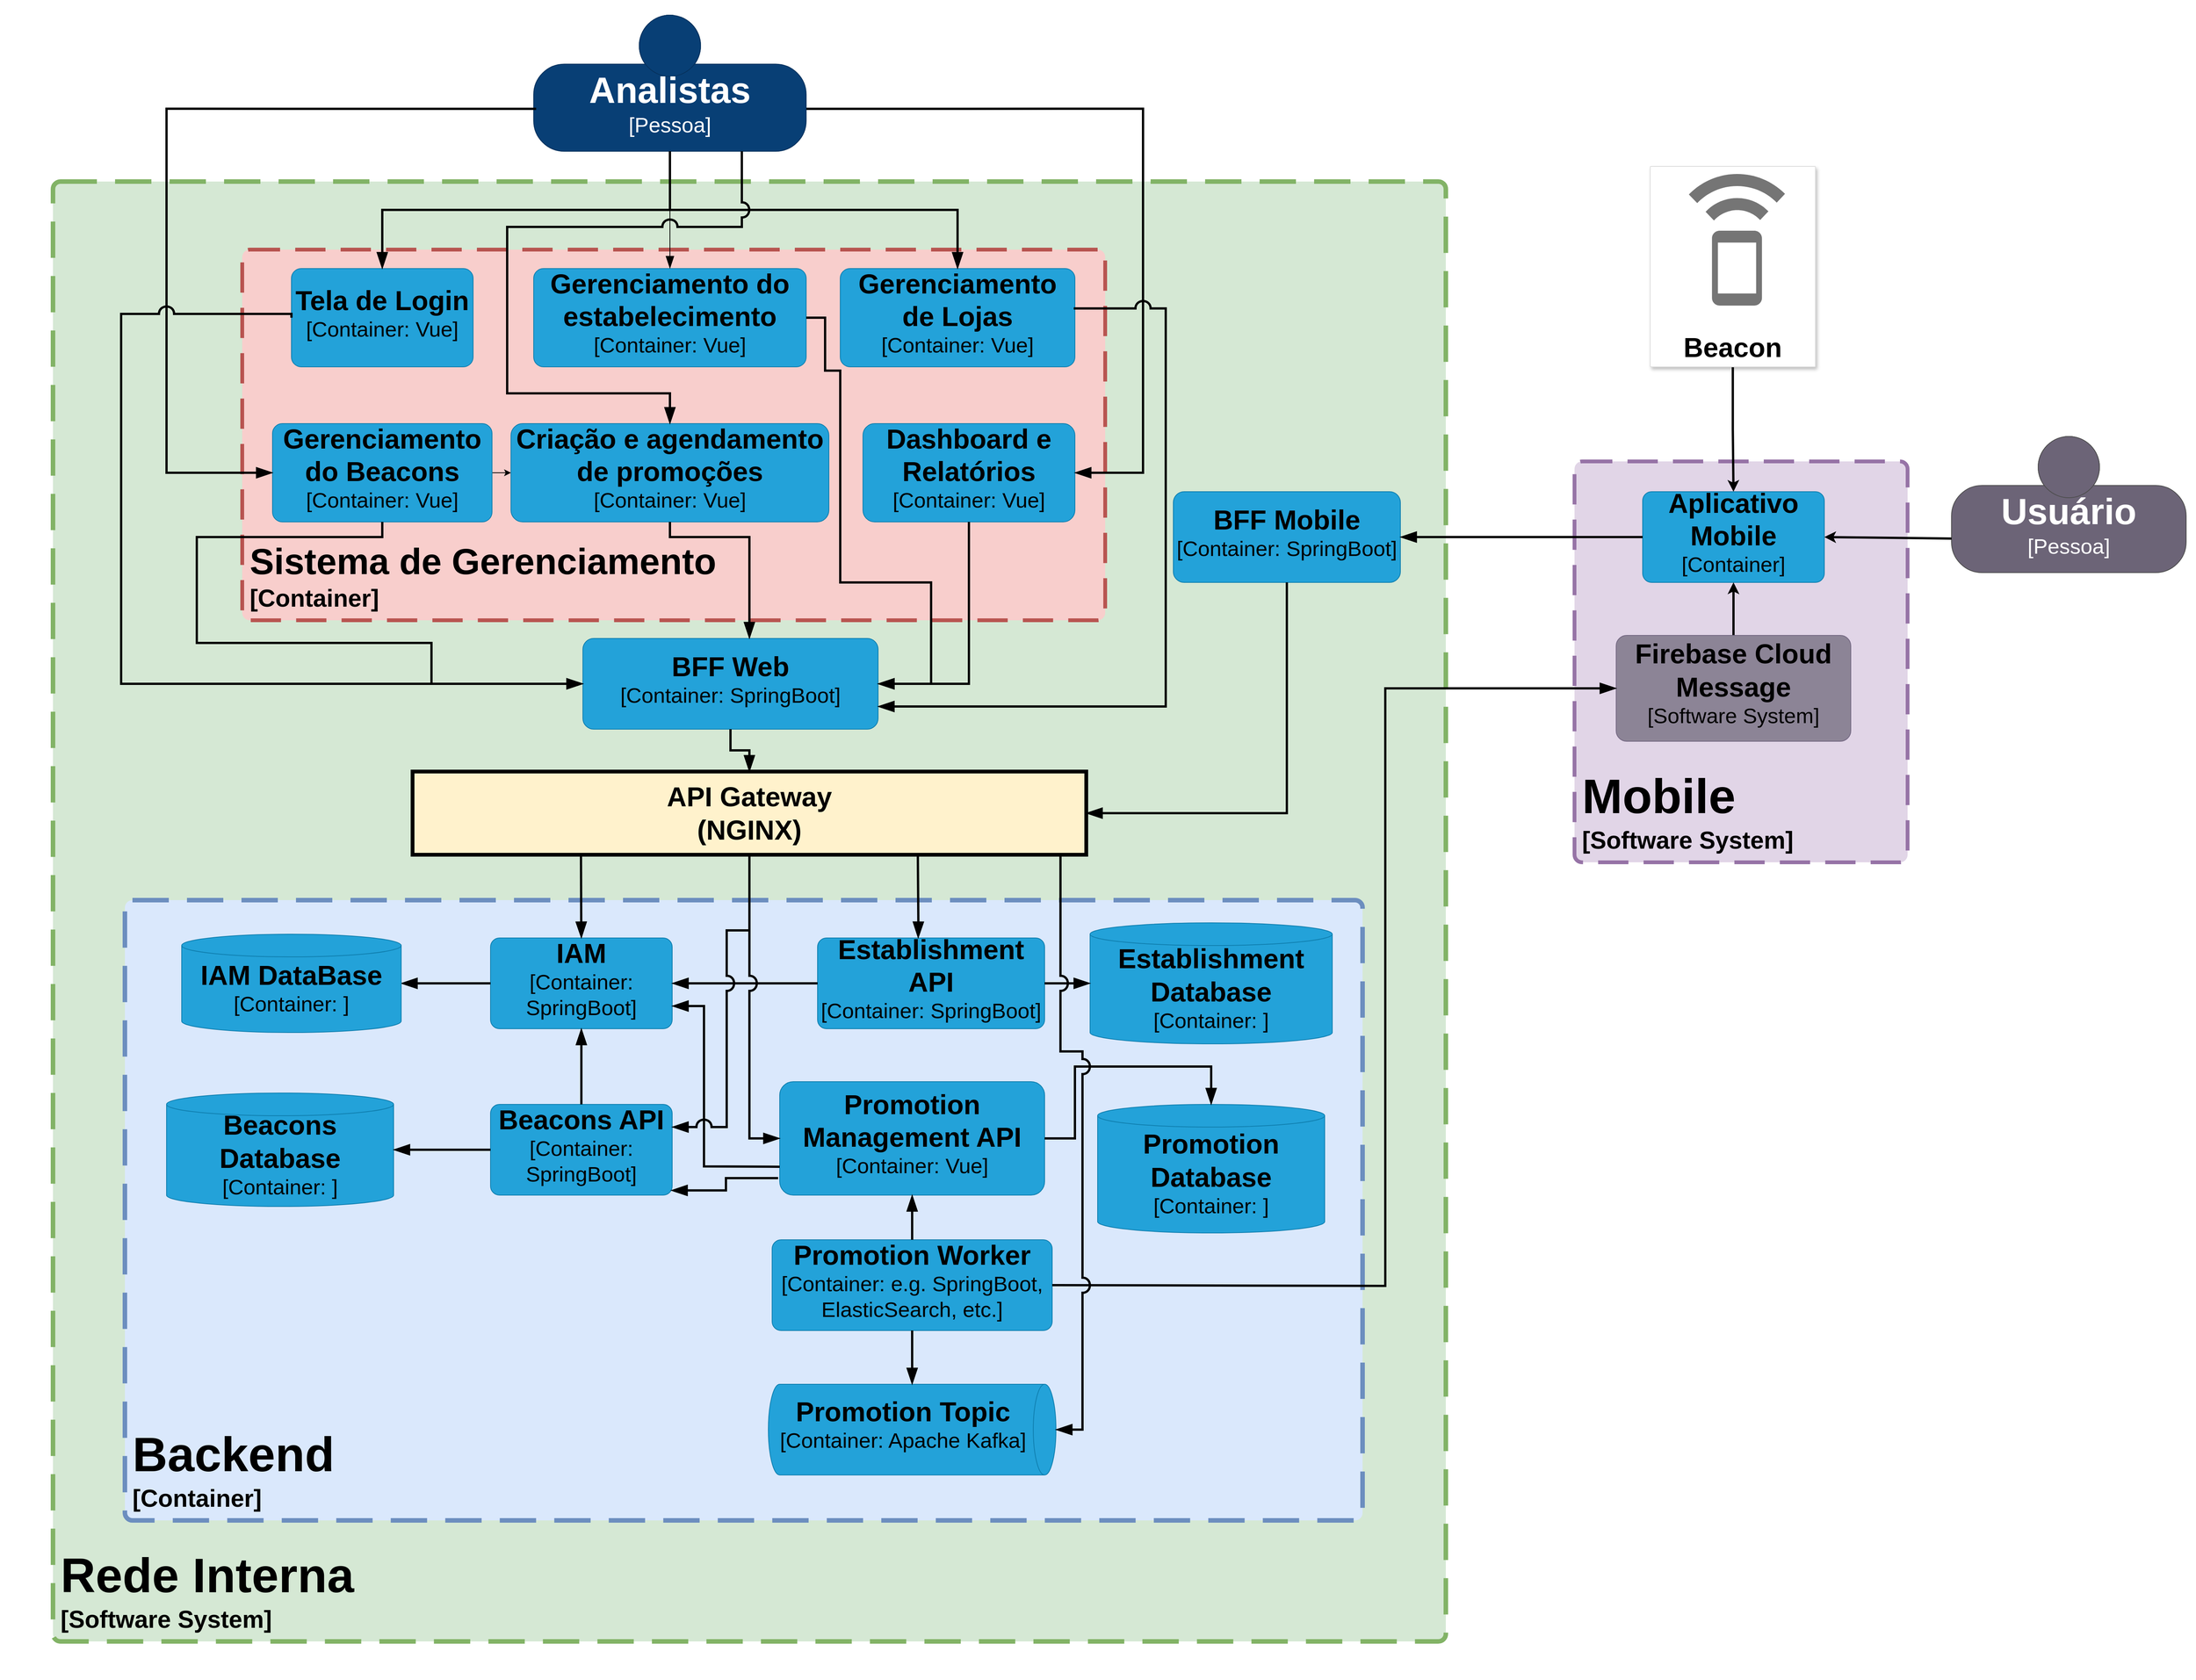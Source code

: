 <mxfile pages="2">
    <diagram id="ZTmsKk50nNTJpPe_I01B" name="Container">
        <mxGraphModel dx="3309" dy="3094" grid="1" gridSize="10" guides="1" tooltips="1" connect="1" arrows="1" fold="1" page="1" pageScale="1" pageWidth="1169" pageHeight="827" math="0" shadow="0">
            <root>
                <mxCell id="0"/>
                <mxCell id="1" parent="0"/>
                <mxCell id="lgAlw2YA4Z3mdh1ZHDoq-2" value="" style="rounded=0;whiteSpace=wrap;html=1;strokeColor=none;" parent="1" vertex="1">
                    <mxGeometry x="-1090" y="-1570" width="2900" height="2220" as="geometry"/>
                </mxCell>
                <object placeholders="1" c4Name="Mobile" c4Type="SystemScopeBoundary" c4Application="Software System" label="&lt;div style=&quot;text-align: left&quot;&gt;&lt;font style=&quot;font-size: 64px&quot;&gt;&lt;b&gt;&lt;font color=&quot;#000000&quot;&gt;%c4Name%&lt;/font&gt;&lt;/div&gt;&lt;/font&gt;&lt;div style=&quot;text-align: left&quot;&gt;&lt;font style=&quot;font-size: 32px&quot;&gt;&lt;font color=&quot;#000000&quot;&gt;[%c4Application%]&lt;/font&gt;&lt;/font&gt;&lt;/div&gt;" id="uPtz6k4Lj0pxBxejm9QP-18">
                    <mxCell style="rounded=1;fontSize=11;whiteSpace=wrap;html=1;dashed=1;arcSize=20;fillColor=#e1d5e7;strokeColor=#9673a6;labelBackgroundColor=none;align=left;verticalAlign=bottom;labelBorderColor=none;spacingTop=0;spacing=10;dashPattern=8 4;metaEdit=1;rotatable=0;perimeter=rectanglePerimeter;noLabel=0;labelPadding=0;allowArrows=0;connectable=0;expand=0;recursiveResize=0;editable=1;pointerEvents=0;absoluteArcSize=1;points=[[0.25,0,0],[0.5,0,0],[0.75,0,0],[1,0.25,0],[1,0.5,0],[1,0.75,0],[0.75,1,0],[0.5,1,0],[0.25,1,0],[0,0.75,0],[0,0.5,0],[0,0.25,0]];strokeWidth=5;" parent="1" vertex="1">
                        <mxGeometry x="990" y="-960" width="440" height="530" as="geometry"/>
                    </mxCell>
                </object>
                <mxCell id="uPtz6k4Lj0pxBxejm9QP-6" style="edgeStyle=orthogonalEdgeStyle;rounded=0;orthogonalLoop=1;jettySize=auto;html=1;strokeWidth=3;" parent="1" source="uPtz6k4Lj0pxBxejm9QP-7" target="uPtz6k4Lj0pxBxejm9QP-17" edge="1">
                    <mxGeometry relative="1" as="geometry">
                        <mxPoint x="1170" y="-890" as="targetPoint"/>
                    </mxGeometry>
                </mxCell>
                <object placeholders="1" c4Name="Usuário" c4Type="Pessoa" c4Description="" label="&lt;font style=&quot;font-size: 48px&quot;&gt;&lt;b&gt;&lt;font color=&quot;#FFFFFF&quot;&gt;%c4Name%&lt;/font&gt;&lt;/b&gt;&lt;/font&gt;&lt;div&gt;&lt;font style=&quot;font-size: 28px&quot;&gt;&lt;font color=&quot;#FFFFFF&quot;&gt;[%c4Type%]&lt;/font&gt;&lt;/font&gt;&lt;/div&gt;&lt;br&gt;&lt;div&gt;&lt;font style=&quot;font-size: 28px&quot;&gt;&lt;font color=&quot;#FFFFFF&quot;&gt;%c4Description%&lt;/font&gt;&lt;/font&gt;&lt;/div&gt;" id="uPtz6k4Lj0pxBxejm9QP-10">
                    <mxCell style="html=1;fontSize=11;dashed=0;whiteSpace=wrap;fillColor=#6C6477;strokeColor=#4D4D4D;fontColor=#ffffff;shape=mxgraph.c4.person2;align=center;metaEdit=1;points=[[0.5,0,0],[1,0.5,0],[1,0.75,0],[0.75,1,0],[0.5,1,0],[0.25,1,0],[0,0.75,0],[0,0.5,0]];resizable=1;movable=1;rotatable=1;deletable=1;editable=1;locked=0;connectable=1;" parent="1" vertex="1">
                        <mxGeometry x="1488" y="-993" width="310" height="180" as="geometry"/>
                    </mxCell>
                </object>
                <object placeholders="1" c4Name="Rede Interna" c4Type="SystemScopeBoundary" c4Application="Software System" label="&lt;div style=&quot;text-align: left&quot;&gt;&lt;font style=&quot;font-size: 64px&quot;&gt;&lt;b&gt;&lt;font color=&quot;#000000&quot;&gt;%c4Name%&lt;/font&gt;&lt;/div&gt;&lt;/font&gt;&lt;div style=&quot;text-align: left&quot;&gt;&lt;font style=&quot;font-size: 32px&quot;&gt;&lt;font color=&quot;#000000&quot;&gt;[%c4Application%]&lt;/font&gt;&lt;/font&gt;&lt;/div&gt;" id="uPtz6k4Lj0pxBxejm9QP-11">
                    <mxCell style="rounded=1;fontSize=11;whiteSpace=wrap;html=1;dashed=1;arcSize=20;fillColor=#d5e8d4;strokeColor=#82b366;labelBackgroundColor=none;align=left;verticalAlign=bottom;labelBorderColor=none;spacingTop=0;spacing=10;dashPattern=8 4;metaEdit=1;rotatable=0;perimeter=rectanglePerimeter;noLabel=0;labelPadding=0;allowArrows=0;connectable=0;expand=0;recursiveResize=0;editable=1;pointerEvents=0;absoluteArcSize=1;points=[[0.25,0,0],[0.5,0,0],[0.75,0,0],[1,0.25,0],[1,0.5,0],[1,0.75,0],[0.75,1,0],[0.5,1,0],[0.25,1,0],[0,0.75,0],[0,0.5,0],[0,0.25,0]];strokeWidth=6;" parent="1" vertex="1">
                        <mxGeometry x="-1020" y="-1330" width="1840" height="1930" as="geometry"/>
                    </mxCell>
                </object>
                <object placeholders="1" c4Name="Aplicativo Mobile" c4Type="Container" c4Technology="" c4Description="" label="&lt;font style=&quot;font-size: 36px&quot;&gt;&lt;b&gt;&lt;font color=&quot;#000000&quot;&gt;%c4Name%&lt;/font&gt;&lt;/b&gt;&lt;/font&gt;&lt;div&gt;&lt;font style=&quot;font-size: 28px&quot;&gt;&lt;font color=&quot;#000000&quot;&gt;[%c4Type%]&lt;/font&gt;&lt;/font&gt;&lt;/div&gt;&lt;br&gt;&lt;div&gt;&lt;font style=&quot;font-size: 11px&quot;&gt;&lt;font color=&quot;#00000&quot;&gt;%c4Description%&lt;/font&gt;&lt;/font&gt;&lt;/div&gt;" id="uPtz6k4Lj0pxBxejm9QP-17">
                    <mxCell style="rounded=1;whiteSpace=wrap;html=1;fontSize=11;labelBackgroundColor=none;fillColor=#23A2D9;fontColor=#ffffff;align=center;arcSize=10;strokeColor=#0E7DAD;metaEdit=1;resizable=0;points=[[0.25,0,0],[0.5,0,0],[0.75,0,0],[1,0.25,0],[1,0.5,0],[1,0.75,0],[0.75,1,0],[0.5,1,0],[0.25,1,0],[0,0.75,0],[0,0.5,0],[0,0.25,0]];" parent="1" vertex="1">
                        <mxGeometry x="1080" y="-920" width="240" height="120" as="geometry"/>
                    </mxCell>
                </object>
                <mxCell id="uPtz6k4Lj0pxBxejm9QP-19" style="rounded=0;orthogonalLoop=1;jettySize=auto;html=1;entryX=1;entryY=0.5;entryDx=0;entryDy=0;entryPerimeter=0;exitX=0;exitY=0.75;exitDx=0;exitDy=0;exitPerimeter=0;strokeWidth=3;" parent="1" source="uPtz6k4Lj0pxBxejm9QP-10" target="uPtz6k4Lj0pxBxejm9QP-17" edge="1">
                    <mxGeometry relative="1" as="geometry"/>
                </mxCell>
                <object placeholders="1" c4Name="Sistema de Gerenciamento" c4Type="ContainerScopeBoundary" c4Application="Container" label="&lt;div style=&quot;text-align: left&quot;&gt;&lt;font style=&quot;font-size: 48px&quot;&gt;&lt;b&gt;&lt;font color=&quot;#000000&quot;&gt;%c4Name%&lt;/font&gt;&lt;/div&gt;&lt;/font&gt;&lt;div style=&quot;text-align: left&quot;&gt;&lt;font style=&quot;font-size: 32px&quot;&gt;&lt;font color=&quot;#000000&quot;&gt;[%c4Application%]&lt;/font&gt;&lt;/font&gt;&lt;/div&gt;" id="lYJA_QyzaQK03IeA2dQH-2">
                    <mxCell style="rounded=1;fontSize=11;whiteSpace=wrap;html=1;dashed=1;arcSize=20;fillColor=#f8cecc;strokeColor=#b85450;labelBackgroundColor=none;align=left;verticalAlign=bottom;labelBorderColor=none;spacingTop=0;spacing=10;dashPattern=8 4;metaEdit=1;rotatable=0;perimeter=rectanglePerimeter;noLabel=0;labelPadding=0;allowArrows=0;connectable=0;expand=0;recursiveResize=0;editable=1;pointerEvents=0;absoluteArcSize=1;points=[[0.25,0,0],[0.5,0,0],[0.75,0,0],[1,0.25,0],[1,0.5,0],[1,0.75,0],[0.75,1,0],[0.5,1,0],[0.25,1,0],[0,0.75,0],[0,0.5,0],[0,0.25,0]];strokeWidth=5;" parent="1" vertex="1">
                        <mxGeometry x="-770" y="-1240" width="1140" height="490" as="geometry"/>
                    </mxCell>
                </object>
                <object c4Name="Tela de Login" c4Type="Container" c4Technology="Vue" c4Description="" label="&lt;font style=&quot;font-size: 36px&quot;&gt;&lt;b&gt;&lt;font color=&quot;#000000&quot;&gt;%c4Name%&lt;/font&gt;&lt;/b&gt;&lt;/font&gt;&lt;div&gt;&lt;font style=&quot;font-size: 28px&quot;&gt;&lt;font color=&quot;#000000&quot;&gt;[%c4Type%: %c4Technology%]&lt;/font&gt;&lt;/font&gt;&lt;/div&gt;&lt;br&gt;&lt;div&gt;&lt;font style=&quot;font-size: 11px&quot;&gt;&lt;font color=&quot;#00000&quot;&gt;%c4Description%&lt;/font&gt;&lt;/font&gt;&lt;/div&gt;" placeholders="1" id="lYJA_QyzaQK03IeA2dQH-3">
                    <mxCell style="rounded=1;whiteSpace=wrap;html=1;fontSize=11;labelBackgroundColor=none;fillColor=#23A2D9;fontColor=#ffffff;align=center;arcSize=10;strokeColor=#0E7DAD;metaEdit=1;resizable=1;points=[[0.25,0,0],[0.5,0,0],[0.75,0,0],[1,0.25,0],[1,0.5,0],[1,0.75,0],[0.75,1,0],[0.5,1,0],[0.25,1,0],[0,0.75,0],[0,0.5,0],[0,0.25,0]];movable=1;rotatable=1;deletable=1;editable=1;locked=0;connectable=1;" parent="1" vertex="1">
                        <mxGeometry x="-705" y="-1215" width="240" height="130" as="geometry"/>
                    </mxCell>
                </object>
                <object placeholders="1" c4Name="Gerenciamento do estabelecimento" c4Type="Container" c4Technology="Vue" c4Description="" label="&lt;font style=&quot;font-size: 36px&quot;&gt;&lt;b&gt;&lt;font color=&quot;#000000&quot;&gt;%c4Name%&lt;/font&gt;&lt;/b&gt;&lt;/font&gt;&lt;div&gt;&lt;font style=&quot;font-size: 28px&quot;&gt;&lt;font color=&quot;#000000&quot;&gt;[%c4Type%: %c4Technology%]&lt;/font&gt;&lt;/font&gt;&lt;/div&gt;&lt;br&gt;&lt;div&gt;&lt;font style=&quot;font-size: 11px&quot;&gt;&lt;font color=&quot;#00000&quot;&gt;%c4Description%&lt;/font&gt;&lt;/font&gt;&lt;/div&gt;" id="lYJA_QyzaQK03IeA2dQH-4">
                    <mxCell style="rounded=1;whiteSpace=wrap;html=1;fontSize=11;labelBackgroundColor=none;fillColor=#23A2D9;fontColor=#ffffff;align=center;arcSize=10;strokeColor=#0E7DAD;metaEdit=1;resizable=1;points=[[0.25,0,0],[0.5,0,0],[0.75,0,0],[1,0.25,0],[1,0.5,0],[1,0.75,0],[0.75,1,0],[0.5,1,0],[0.25,1,0],[0,0.75,0],[0,0.5,0],[0,0.25,0]];movable=1;rotatable=1;deletable=1;editable=1;locked=0;connectable=1;" parent="1" vertex="1">
                        <mxGeometry x="-385" y="-1215" width="360" height="130" as="geometry"/>
                    </mxCell>
                </object>
                <object placeholders="1" c4Name="Gerenciamento de Lojas" c4Type="Container" c4Technology="Vue" c4Description="" label="&lt;font style=&quot;font-size: 36px&quot;&gt;&lt;b&gt;&lt;font color=&quot;#000000&quot;&gt;%c4Name%&lt;/font&gt;&lt;/b&gt;&lt;/font&gt;&lt;div&gt;&lt;font style=&quot;font-size: 28px&quot;&gt;&lt;font color=&quot;#000000&quot;&gt;[%c4Type%: %c4Technology%]&lt;/font&gt;&lt;/font&gt;&lt;/div&gt;&lt;br&gt;&lt;div&gt;&lt;font style=&quot;font-size: 11px&quot;&gt;&lt;font color=&quot;#00000&quot;&gt;%c4Description%&lt;/font&gt;&lt;/font&gt;&lt;/div&gt;" id="lYJA_QyzaQK03IeA2dQH-5">
                    <mxCell style="rounded=1;whiteSpace=wrap;html=1;fontSize=11;labelBackgroundColor=none;fillColor=#23A2D9;fontColor=#ffffff;align=center;arcSize=10;strokeColor=#0E7DAD;metaEdit=1;resizable=1;points=[[0.25,0,0],[0.5,0,0],[0.75,0,0],[1,0.25,0],[1,0.5,0],[1,0.75,0],[0.75,1,0],[0.5,1,0],[0.25,1,0],[0,0.75,0],[0,0.5,0],[0,0.25,0]];movable=1;rotatable=1;deletable=1;editable=1;locked=0;connectable=1;" parent="1" vertex="1">
                        <mxGeometry x="20" y="-1215" width="310" height="130" as="geometry"/>
                    </mxCell>
                </object>
                <mxCell id="3" value="" style="edgeStyle=none;html=1;" edge="1" parent="1" source="lYJA_QyzaQK03IeA2dQH-6" target="lYJA_QyzaQK03IeA2dQH-7">
                    <mxGeometry relative="1" as="geometry"/>
                </mxCell>
                <object placeholders="1" c4Name="Gerenciamento do Beacons" c4Type="Container" c4Technology="Vue" c4Description="" label="&lt;font style=&quot;font-size: 36px&quot;&gt;&lt;b&gt;&lt;font color=&quot;#000000&quot;&gt;%c4Name%&lt;/font&gt;&lt;/b&gt;&lt;/font&gt;&lt;div&gt;&lt;font style=&quot;font-size: 28px&quot;&gt;&lt;font color=&quot;#000000&quot;&gt;[%c4Type%: %c4Technology%]&lt;/font&gt;&lt;/font&gt;&lt;/div&gt;&lt;br&gt;&lt;div&gt;&lt;font style=&quot;font-size: 11px&quot;&gt;&lt;font color=&quot;#00000&quot;&gt;%c4Description%&lt;/font&gt;&lt;/font&gt;&lt;/div&gt;" id="lYJA_QyzaQK03IeA2dQH-6">
                    <mxCell style="rounded=1;whiteSpace=wrap;html=1;fontSize=11;labelBackgroundColor=none;fillColor=#23A2D9;fontColor=#ffffff;align=center;arcSize=10;strokeColor=#0E7DAD;metaEdit=1;resizable=1;points=[[0.25,0,0],[0.5,0,0],[0.75,0,0],[1,0.25,0],[1,0.5,0],[1,0.75,0],[0.75,1,0],[0.5,1,0],[0.25,1,0],[0,0.75,0],[0,0.5,0],[0,0.25,0]];movable=1;rotatable=1;deletable=1;editable=1;locked=0;connectable=1;" parent="1" vertex="1">
                        <mxGeometry x="-730" y="-1010" width="290" height="130" as="geometry"/>
                    </mxCell>
                </object>
                <object placeholders="1" c4Name="Criação e agendamento de promoções" c4Type="Container" c4Technology="Vue" c4Description="" label="&lt;font style=&quot;font-size: 36px&quot;&gt;&lt;b&gt;&lt;font color=&quot;#000000&quot;&gt;%c4Name%&lt;/font&gt;&lt;/b&gt;&lt;/font&gt;&lt;div&gt;&lt;font style=&quot;font-size: 28px&quot;&gt;&lt;font color=&quot;#000000&quot;&gt;[%c4Type%: %c4Technology%]&lt;/font&gt;&lt;/font&gt;&lt;/div&gt;&lt;br&gt;&lt;div&gt;&lt;font style=&quot;font-size: 11px&quot;&gt;&lt;font color=&quot;#00000&quot;&gt;%c4Description%&lt;/font&gt;&lt;/font&gt;&lt;/div&gt;" id="lYJA_QyzaQK03IeA2dQH-7">
                    <mxCell style="rounded=1;whiteSpace=wrap;html=1;fontSize=11;labelBackgroundColor=none;fillColor=#23A2D9;fontColor=#ffffff;align=center;arcSize=12;strokeColor=#0E7DAD;metaEdit=1;resizable=1;points=[[0.25,0,0],[0.5,0,0],[0.75,0,0],[1,0.25,0],[1,0.5,0],[1,0.75,0],[0.75,1,0],[0.5,1,0],[0.25,1,0],[0,0.75,0],[0,0.5,0],[0,0.25,0]];imageWidth=34;imageHeight=34;rotation=0;movable=1;rotatable=1;deletable=1;editable=1;locked=0;connectable=1;" parent="1" vertex="1">
                        <mxGeometry x="-415" y="-1010" width="420" height="130" as="geometry"/>
                    </mxCell>
                </object>
                <object placeholders="1" c4Name="Dashboard e Relatórios" c4Type="Container" c4Technology="Vue" c4Description="" label="&lt;font style=&quot;font-size: 36px&quot;&gt;&lt;b&gt;&lt;font color=&quot;#000000&quot;&gt;%c4Name%&lt;/font&gt;&lt;/b&gt;&lt;/font&gt;&lt;div&gt;&lt;font style=&quot;font-size: 28px&quot;&gt;&lt;font color=&quot;#000000&quot;&gt;[%c4Type%: %c4Technology%]&lt;/font&gt;&lt;/font&gt;&lt;/div&gt;&lt;br&gt;&lt;div&gt;&lt;font style=&quot;font-size: 11px&quot;&gt;&lt;font color=&quot;#00000&quot;&gt;%c4Description%&lt;/font&gt;&lt;/font&gt;&lt;/div&gt;" id="lYJA_QyzaQK03IeA2dQH-8">
                    <mxCell style="rounded=1;whiteSpace=wrap;html=1;fontSize=11;labelBackgroundColor=none;fillColor=#23A2D9;fontColor=#ffffff;align=center;arcSize=12;strokeColor=#0E7DAD;metaEdit=1;resizable=1;points=[[0.25,0,0],[0.5,0,0],[0.75,0,0],[1,0.25,0],[1,0.5,0],[1,0.75,0],[0.75,1,0],[0.5,1,0],[0.25,1,0],[0,0.75,0],[0,0.5,0],[0,0.25,0]];imageWidth=34;imageHeight=34;rotation=0;movable=1;rotatable=1;deletable=1;editable=1;locked=0;connectable=1;" parent="1" vertex="1">
                        <mxGeometry x="50" y="-1010" width="280" height="130" as="geometry"/>
                    </mxCell>
                </object>
                <object placeholders="1" c4Name="Backend" c4Type="ContainerScopeBoundary" c4Application="Container" label="&lt;div style=&quot;text-align: left&quot;&gt;&lt;font style=&quot;font-size: 64px&quot;&gt;&lt;b&gt;&lt;font color=&quot;#000000&quot;&gt;%c4Name%&lt;/font&gt;&lt;/div&gt;&lt;/font&gt;&lt;div style=&quot;text-align: left&quot;&gt;&lt;font style=&quot;font-size: 32px&quot;&gt;&lt;font color=&quot;#000000&quot;&gt;[%c4Application%]&lt;/font&gt;&lt;/font&gt;&lt;/div&gt;" id="s-DVqc9Dk7BpIopMOTor-17">
                    <mxCell style="rounded=1;fontSize=11;whiteSpace=wrap;html=1;dashed=1;arcSize=20;fillColor=#dae8fc;strokeColor=#6c8ebf;labelBackgroundColor=none;align=left;verticalAlign=bottom;labelBorderColor=none;spacingTop=0;spacing=10;dashPattern=8 4;metaEdit=1;rotatable=0;perimeter=rectanglePerimeter;noLabel=0;labelPadding=0;allowArrows=0;connectable=0;expand=0;recursiveResize=0;editable=1;pointerEvents=0;absoluteArcSize=1;points=[[0.25,0,0],[0.5,0,0],[0.75,0,0],[1,0.25,0],[1,0.5,0],[1,0.75,0],[0.75,1,0],[0.5,1,0],[0.25,1,0],[0,0.75,0],[0,0.5,0],[0,0.25,0]];strokeWidth=6;" parent="1" vertex="1">
                        <mxGeometry x="-925" y="-380" width="1635" height="820" as="geometry"/>
                    </mxCell>
                </object>
                <mxCell id="lYJA_QyzaQK03IeA2dQH-11" style="edgeStyle=orthogonalEdgeStyle;rounded=0;orthogonalLoop=1;jettySize=auto;html=1;strokeWidth=3;" parent="1" source="lYJA_QyzaQK03IeA2dQH-9" target="uPtz6k4Lj0pxBxejm9QP-17" edge="1">
                    <mxGeometry relative="1" as="geometry"/>
                </mxCell>
                <object placeholders="1" c4Name="Firebase Cloud Message" c4Type="Software System" c4Description="" label="&lt;font style=&quot;font-size: 36px&quot;&gt;&lt;b&gt;&lt;font color=&quot;#000000&quot;&gt;%c4Name%&lt;/font&gt;&lt;/b&gt;&lt;/font&gt;&lt;div&gt;&lt;font style=&quot;font-size: 28px&quot;&gt;&lt;font color=&quot;#000000&quot;&gt;[%c4Type%]&lt;/font&gt;&lt;/font&gt;&lt;/div&gt;&lt;br&gt;&lt;div&gt;&lt;font style=&quot;font-size: 11px&quot;&gt;&lt;font color=&quot;#00000&quot;&gt;%c4Description%&lt;/font&gt;&lt;/font&gt;&lt;/div&gt;" id="lYJA_QyzaQK03IeA2dQH-9">
                    <mxCell style="rounded=1;whiteSpace=wrap;html=1;labelBackgroundColor=none;fillColor=#8C8496;fontColor=#ffffff;align=center;arcSize=10;strokeColor=#736782;metaEdit=1;resizable=1;points=[[0.25,0,0],[0.5,0,0],[0.75,0,0],[1,0.25,0],[1,0.5,0],[1,0.75,0],[0.75,1,0],[0.5,1,0],[0.25,1,0],[0,0.75,0],[0,0.5,0],[0,0.25,0]];movable=1;rotatable=1;deletable=1;editable=1;locked=0;connectable=1;" parent="1" vertex="1">
                        <mxGeometry x="1045" y="-730" width="310" height="140" as="geometry"/>
                    </mxCell>
                </object>
                <object placeholders="1" c4Name="Analistas" c4Type="Pessoa" c4Description="" label="&lt;font style=&quot;font-size: 48px&quot;&gt;&lt;b&gt;&lt;font color=&quot;#FFFFFF&quot;&gt;%c4Name%&lt;/font&gt;&lt;/b&gt;&lt;/font&gt;&lt;div&gt;&lt;font style=&quot;font-size: 28px&quot;&gt;&lt;font color=&quot;#FFFFFF&quot;&gt;[%c4Type%]&lt;/font&gt;&lt;/font&gt;&lt;/div&gt;&lt;br&gt;&lt;div&gt;&lt;font style=&quot;font-size: 28px&quot;&gt;&lt;font color=&quot;#FFFFFF&quot;&gt;%c4Description%&lt;/font&gt;&lt;/font&gt;&lt;/div&gt;" id="lYJA_QyzaQK03IeA2dQH-12">
                    <mxCell style="html=1;fontSize=11;dashed=0;whiteSpace=wrap;fillColor=#083F75;strokeColor=#06315C;fontColor=#ffffff;shape=mxgraph.c4.person2;align=center;metaEdit=1;points=[[0.5,0,0],[1,0.5,0],[1,0.75,0],[0.75,1,0],[0.5,1,0],[0.25,1,0],[0,0.75,0],[0,0.5,0]];resizable=1;movable=1;rotatable=1;deletable=1;editable=1;locked=0;connectable=1;" parent="1" vertex="1">
                        <mxGeometry x="-385" y="-1550" width="360" height="180" as="geometry"/>
                    </mxCell>
                </object>
                <object placeholders="1" c4Type="Relationship" id="lYJA_QyzaQK03IeA2dQH-16">
                    <mxCell style="endArrow=blockThin;html=1;fontSize=10;fontColor=#404040;strokeWidth=3;endFill=1;strokeColor=#000000;elbow=vertical;metaEdit=1;endSize=14;startSize=14;jumpStyle=arc;jumpSize=16;rounded=0;edgeStyle=orthogonalEdgeStyle;exitX=0.5;exitY=1;exitDx=0;exitDy=0;exitPerimeter=0;entryX=0.5;entryY=0;entryDx=0;entryDy=0;entryPerimeter=0;" parent="1" source="lYJA_QyzaQK03IeA2dQH-12" target="lYJA_QyzaQK03IeA2dQH-3" edge="1">
                        <mxGeometry width="240" relative="1" as="geometry">
                            <mxPoint x="-390" y="-1390" as="sourcePoint"/>
                            <mxPoint x="-150" y="-1390" as="targetPoint"/>
                        </mxGeometry>
                    </mxCell>
                </object>
                <object placeholders="1" c4Type="Relationship" id="lYJA_QyzaQK03IeA2dQH-17">
                    <mxCell style="endArrow=blockThin;html=1;fontSize=10;fontColor=#404040;strokeWidth=1;endFill=1;strokeColor=#000000;elbow=vertical;metaEdit=1;endSize=14;startSize=14;jumpStyle=arc;jumpSize=16;rounded=0;edgeStyle=orthogonalEdgeStyle;exitX=0.5;exitY=1;exitDx=0;exitDy=0;exitPerimeter=0;entryX=0.5;entryY=0;entryDx=0;entryDy=0;entryPerimeter=0;" parent="1" source="lYJA_QyzaQK03IeA2dQH-12" target="lYJA_QyzaQK03IeA2dQH-4" edge="1">
                        <mxGeometry width="240" relative="1" as="geometry">
                            <mxPoint x="-180" y="-1180" as="sourcePoint"/>
                            <mxPoint x="-110" y="-1140" as="targetPoint"/>
                        </mxGeometry>
                    </mxCell>
                </object>
                <object placeholders="1" c4Type="Relationship" id="lYJA_QyzaQK03IeA2dQH-18">
                    <mxCell style="endArrow=blockThin;html=1;fontSize=10;fontColor=#404040;strokeWidth=3;endFill=1;strokeColor=#000000;elbow=vertical;metaEdit=1;endSize=14;startSize=14;jumpStyle=arc;jumpSize=16;rounded=0;edgeStyle=orthogonalEdgeStyle;exitX=0.5;exitY=1;exitDx=0;exitDy=0;exitPerimeter=0;entryX=0.5;entryY=0;entryDx=0;entryDy=0;entryPerimeter=0;" parent="1" source="lYJA_QyzaQK03IeA2dQH-12" target="lYJA_QyzaQK03IeA2dQH-5" edge="1">
                        <mxGeometry width="240" relative="1" as="geometry">
                            <mxPoint y="-1250" as="sourcePoint"/>
                            <mxPoint x="240" y="-1250" as="targetPoint"/>
                        </mxGeometry>
                    </mxCell>
                </object>
                <object placeholders="1" c4Type="Relationship" id="lYJA_QyzaQK03IeA2dQH-19">
                    <mxCell style="endArrow=blockThin;html=1;fontSize=10;fontColor=#404040;strokeWidth=3;endFill=1;strokeColor=#000000;elbow=vertical;metaEdit=1;endSize=14;startSize=14;jumpStyle=arc;jumpSize=16;rounded=0;edgeStyle=orthogonalEdgeStyle;entryX=0.5;entryY=0;entryDx=0;entryDy=0;entryPerimeter=0;" parent="1" target="lYJA_QyzaQK03IeA2dQH-7" edge="1">
                        <mxGeometry width="240" relative="1" as="geometry">
                            <mxPoint x="-110" y="-1370" as="sourcePoint"/>
                            <mxPoint x="90" y="-1220" as="targetPoint"/>
                            <Array as="points">
                                <mxPoint x="-110" y="-1270"/>
                                <mxPoint x="-420" y="-1270"/>
                                <mxPoint x="-420" y="-1050"/>
                                <mxPoint x="-205" y="-1050"/>
                            </Array>
                        </mxGeometry>
                    </mxCell>
                </object>
                <object placeholders="1" c4Type="Relationship" id="lYJA_QyzaQK03IeA2dQH-20">
                    <mxCell style="endArrow=blockThin;html=1;fontSize=10;fontColor=#404040;strokeWidth=3;endFill=1;strokeColor=#000000;elbow=vertical;metaEdit=1;endSize=14;startSize=14;jumpStyle=arc;jumpSize=16;rounded=0;edgeStyle=orthogonalEdgeStyle;exitX=0.009;exitY=0.688;exitDx=0;exitDy=0;exitPerimeter=0;entryX=0;entryY=0.5;entryDx=0;entryDy=0;entryPerimeter=0;movable=1;resizable=1;rotatable=1;deletable=1;editable=1;locked=0;connectable=1;" parent="1" source="lYJA_QyzaQK03IeA2dQH-12" target="lYJA_QyzaQK03IeA2dQH-6" edge="1">
                        <mxGeometry width="240" relative="1" as="geometry">
                            <mxPoint x="-460" y="-1330" as="sourcePoint"/>
                            <mxPoint x="-530" y="-940" as="targetPoint"/>
                            <Array as="points">
                                <mxPoint x="-870" y="-1426"/>
                                <mxPoint x="-870" y="-945"/>
                            </Array>
                        </mxGeometry>
                    </mxCell>
                </object>
                <object placeholders="1" c4Type="Relationship" id="lYJA_QyzaQK03IeA2dQH-21">
                    <mxCell style="endArrow=blockThin;html=1;fontSize=10;fontColor=#404040;strokeWidth=3;endFill=1;strokeColor=#000000;elbow=vertical;metaEdit=1;endSize=14;startSize=14;jumpStyle=arc;jumpSize=16;rounded=0;edgeStyle=orthogonalEdgeStyle;exitX=1.001;exitY=0.688;exitDx=0;exitDy=0;exitPerimeter=0;entryX=1;entryY=0.5;entryDx=0;entryDy=0;entryPerimeter=0;" parent="1" source="lYJA_QyzaQK03IeA2dQH-12" target="lYJA_QyzaQK03IeA2dQH-8" edge="1">
                        <mxGeometry width="240" relative="1" as="geometry">
                            <mxPoint x="90" y="-1400" as="sourcePoint"/>
                            <mxPoint x="330" y="-1400" as="targetPoint"/>
                            <Array as="points">
                                <mxPoint x="420" y="-1426"/>
                                <mxPoint x="420" y="-945"/>
                            </Array>
                        </mxGeometry>
                    </mxCell>
                </object>
                <object placeholders="1" c4Name="IAM" c4Type="Container" c4Technology="SpringBoot" c4Description="" label="&lt;font style=&quot;font-size: 36px&quot;&gt;&lt;b&gt;&lt;font color=&quot;#000000&quot;&gt;%c4Name%&lt;/font&gt;&lt;/b&gt;&lt;/font&gt;&lt;div&gt;&lt;font style=&quot;font-size: 28px&quot;&gt;&lt;font color=&quot;#000000&quot;&gt;[%c4Type%: %c4Technology%]&lt;/font&gt;&lt;/font&gt;&lt;/div&gt;&lt;br&gt;&lt;div&gt;&lt;font style=&quot;font-size: 11px&quot;&gt;&lt;font color=&quot;#00000&quot;&gt;%c4Description%&lt;/font&gt;&lt;/font&gt;&lt;/div&gt;" id="s-DVqc9Dk7BpIopMOTor-1">
                    <mxCell style="rounded=1;whiteSpace=wrap;html=1;fontSize=11;labelBackgroundColor=none;fillColor=#23A2D9;fontColor=#ffffff;align=center;arcSize=10;strokeColor=#0E7DAD;metaEdit=1;resizable=0;points=[[0.25,0,0],[0.5,0,0],[0.75,0,0],[1,0.25,0],[1,0.5,0],[1,0.75,0],[0.75,1,0],[0.5,1,0],[0.25,1,0],[0,0.75,0],[0,0.5,0],[0,0.25,0]];" parent="1" vertex="1">
                        <mxGeometry x="-442" y="-330" width="240" height="120" as="geometry"/>
                    </mxCell>
                </object>
                <object placeholders="1" c4Name="Beacons API" c4Type="Container" c4Technology="SpringBoot" c4Description="" label="&lt;font style=&quot;font-size: 36px&quot;&gt;&lt;b&gt;&lt;font color=&quot;#000000&quot;&gt;%c4Name%&lt;/font&gt;&lt;/b&gt;&lt;/font&gt;&lt;div&gt;&lt;font style=&quot;font-size: 28px&quot;&gt;&lt;font color=&quot;#000000&quot;&gt;[%c4Type%: %c4Technology%]&lt;/font&gt;&lt;/font&gt;&lt;/div&gt;&lt;br&gt;&lt;div&gt;&lt;font style=&quot;font-size: 11px&quot;&gt;&lt;font color=&quot;#00000&quot;&gt;%c4Description%&lt;/font&gt;&lt;/font&gt;&lt;/div&gt;" id="s-DVqc9Dk7BpIopMOTor-2">
                    <mxCell style="rounded=1;whiteSpace=wrap;html=1;fontSize=11;labelBackgroundColor=none;fillColor=#23A2D9;fontColor=#ffffff;align=center;arcSize=10;strokeColor=#0E7DAD;metaEdit=1;resizable=0;points=[[0.25,0,0],[0.5,0,0],[0.75,0,0],[1,0.25,0],[1,0.5,0],[1,0.75,0],[0.75,1,0],[0.5,1,0],[0.25,1,0],[0,0.75,0],[0,0.5,0],[0,0.25,0]];" parent="1" vertex="1">
                        <mxGeometry x="-442" y="-110" width="240" height="120" as="geometry"/>
                    </mxCell>
                </object>
                <object placeholders="1" c4Name="Establishment API" c4Type="Container" c4Technology="SpringBoot" c4Description="" label="&lt;font style=&quot;font-size: 36px&quot;&gt;&lt;b&gt;&lt;font color=&quot;#000000&quot;&gt;%c4Name%&lt;/font&gt;&lt;/b&gt;&lt;/font&gt;&lt;div&gt;&lt;font style=&quot;font-size: 28px&quot;&gt;&lt;font color=&quot;#000000&quot;&gt;[%c4Type%: %c4Technology%]&lt;/font&gt;&lt;/font&gt;&lt;/div&gt;&lt;br&gt;&lt;div&gt;&lt;font style=&quot;font-size: 11px&quot;&gt;&lt;font color=&quot;#00000&quot;&gt;%c4Description%&lt;/font&gt;&lt;/font&gt;&lt;/div&gt;" id="s-DVqc9Dk7BpIopMOTor-3">
                    <mxCell style="rounded=1;whiteSpace=wrap;html=1;fontSize=11;labelBackgroundColor=none;fillColor=#23A2D9;fontColor=#ffffff;align=center;arcSize=10;strokeColor=#0E7DAD;metaEdit=1;resizable=1;points=[[0.25,0,0],[0.5,0,0],[0.75,0,0],[1,0.25,0],[1,0.5,0],[1,0.75,0],[0.75,1,0],[0.5,1,0],[0.25,1,0],[0,0.75,0],[0,0.5,0],[0,0.25,0]];movable=1;rotatable=1;deletable=1;editable=1;locked=0;connectable=1;" parent="1" vertex="1">
                        <mxGeometry x="-10" y="-330" width="300" height="120" as="geometry"/>
                    </mxCell>
                </object>
                <object placeholders="1" c4Name="Beacons Database" c4Type="Container" c4Technology="" c4Description="" label="&lt;font style=&quot;font-size: 36px&quot;&gt;&lt;b&gt;&lt;font color=&quot;#000000&quot;&gt;%c4Name%&lt;/font&gt;&lt;/b&gt;&lt;/font&gt;&lt;div&gt;&lt;font style=&quot;font-size: 28px&quot;&gt;&lt;font color=&quot;#000000&quot;&gt;[%c4Type%: %c4Technology%]&lt;/font&gt;&lt;/font&gt;&lt;/div&gt;&lt;br&gt;&lt;div&gt;&lt;font style=&quot;font-size: 11px&quot;&gt;&lt;font color=&quot;#00000&quot;&gt;%c4Description%&lt;/font&gt;&lt;/font&gt;&lt;/div&gt;" id="s-DVqc9Dk7BpIopMOTor-4">
                    <mxCell style="shape=cylinder3;size=15;whiteSpace=wrap;html=1;boundedLbl=1;rounded=0;labelBackgroundColor=none;fillColor=#23A2D9;fontSize=12;fontColor=#ffffff;align=center;strokeColor=#0E7DAD;metaEdit=1;points=[[0.5,0,0],[1,0.25,0],[1,0.5,0],[1,0.75,0],[0.5,1,0],[0,0.75,0],[0,0.5,0],[0,0.25,0]];resizable=1;movable=1;rotatable=1;deletable=1;editable=1;locked=0;connectable=1;" parent="1" vertex="1">
                        <mxGeometry x="-870" y="-125" width="300" height="150" as="geometry"/>
                    </mxCell>
                </object>
                <object placeholders="1" c4Name="Establishment Database" c4Type="Container" c4Technology="" c4Description="" label="&lt;font style=&quot;font-size: 36px&quot;&gt;&lt;b&gt;&lt;font color=&quot;#000000&quot;&gt;%c4Name%&lt;/font&gt;&lt;/b&gt;&lt;/font&gt;&lt;div&gt;&lt;font style=&quot;font-size: 28px&quot;&gt;&lt;font color=&quot;#000000&quot;&gt;[%c4Type%: %c4Technology%]&lt;/font&gt;&lt;/font&gt;&lt;/div&gt;&lt;br&gt;&lt;div&gt;&lt;font style=&quot;font-size: 11px&quot;&gt;&lt;font color=&quot;#00000&quot;&gt;%c4Description%&lt;/font&gt;&lt;/font&gt;&lt;/div&gt;" id="s-DVqc9Dk7BpIopMOTor-7">
                    <mxCell style="shape=cylinder3;size=15;whiteSpace=wrap;html=1;boundedLbl=1;rounded=0;labelBackgroundColor=none;fillColor=#23A2D9;fontSize=12;fontColor=#ffffff;align=center;strokeColor=#0E7DAD;metaEdit=1;points=[[0.5,0,0],[1,0.25,0],[1,0.5,0],[1,0.75,0],[0.5,1,0],[0,0.75,0],[0,0.5,0],[0,0.25,0]];resizable=1;movable=1;rotatable=1;deletable=1;editable=1;locked=0;connectable=1;" parent="1" vertex="1">
                        <mxGeometry x="350" y="-350" width="320" height="160" as="geometry"/>
                    </mxCell>
                </object>
                <object placeholders="1" c4Name="Promotion Management API" c4Type="Container" c4Technology="Vue" c4Description="" label="&lt;font style=&quot;font-size: 36px&quot;&gt;&lt;b&gt;&lt;font color=&quot;#000000&quot;&gt;%c4Name%&lt;/font&gt;&lt;/b&gt;&lt;/font&gt;&lt;div&gt;&lt;font style=&quot;font-size: 28px&quot;&gt;&lt;font color=&quot;#000000&quot;&gt;[%c4Type%: %c4Technology%]&lt;/font&gt;&lt;/font&gt;&lt;/div&gt;&lt;br&gt;&lt;div&gt;&lt;font style=&quot;font-size: 11px&quot;&gt;&lt;font color=&quot;#00000&quot;&gt;%c4Description%&lt;/font&gt;&lt;/font&gt;&lt;/div&gt;" id="s-DVqc9Dk7BpIopMOTor-10">
                    <mxCell style="rounded=1;whiteSpace=wrap;html=1;fontSize=11;labelBackgroundColor=none;fillColor=#23A2D9;fontColor=#ffffff;align=center;arcSize=12;strokeColor=#0E7DAD;metaEdit=1;resizable=1;points=[[0.25,0,0],[0.5,0,0],[0.75,0,0],[1,0.25,0],[1,0.5,0],[1,0.75,0],[0.75,1,0],[0.5,1,0],[0.25,1,0],[0,0.75,0],[0,0.5,0],[0,0.25,0]];imageWidth=34;imageHeight=34;rotation=0;movable=1;rotatable=1;deletable=1;editable=1;locked=0;connectable=1;" parent="1" vertex="1">
                        <mxGeometry x="-60" y="-140" width="350" height="150" as="geometry"/>
                    </mxCell>
                </object>
                <object placeholders="1" c4Name="Promotion Database" c4Type="Container" c4Technology="" c4Description="" label="&lt;font style=&quot;font-size: 36px&quot;&gt;&lt;b&gt;&lt;font color=&quot;#000000&quot;&gt;%c4Name%&lt;/font&gt;&lt;/b&gt;&lt;/font&gt;&lt;div&gt;&lt;font style=&quot;font-size: 28px&quot;&gt;&lt;font color=&quot;#000000&quot;&gt;[%c4Type%: %c4Technology%]&lt;/font&gt;&lt;/font&gt;&lt;/div&gt;&lt;br&gt;&lt;div&gt;&lt;font style=&quot;font-size: 11px&quot;&gt;&lt;font color=&quot;#00000&quot;&gt;%c4Description%&lt;/font&gt;&lt;/font&gt;&lt;/div&gt;" id="s-DVqc9Dk7BpIopMOTor-11">
                    <mxCell style="shape=cylinder3;size=15;whiteSpace=wrap;html=1;boundedLbl=1;rounded=0;labelBackgroundColor=none;fillColor=#23A2D9;fontSize=12;fontColor=#ffffff;align=center;strokeColor=#0E7DAD;metaEdit=1;points=[[0.5,0,0],[1,0.25,0],[1,0.5,0],[1,0.75,0],[0.5,1,0],[0,0.75,0],[0,0.5,0],[0,0.25,0]];resizable=1;movable=1;rotatable=1;deletable=1;editable=1;locked=0;connectable=1;" parent="1" vertex="1">
                        <mxGeometry x="360" y="-110" width="300" height="170" as="geometry"/>
                    </mxCell>
                </object>
                <object placeholders="1" c4Type="Relationship" id="s-DVqc9Dk7BpIopMOTor-14">
                    <mxCell style="endArrow=blockThin;html=1;fontSize=10;fontColor=#404040;strokeWidth=3;endFill=1;strokeColor=#000000;elbow=vertical;metaEdit=1;endSize=14;startSize=14;jumpStyle=arc;jumpSize=16;rounded=0;edgeStyle=orthogonalEdgeStyle;exitX=0;exitY=0.5;exitDx=0;exitDy=0;exitPerimeter=0;" parent="1" source="s-DVqc9Dk7BpIopMOTor-1" target="uPtz6k4Lj0pxBxejm9QP-14" edge="1">
                        <mxGeometry width="240" relative="1" as="geometry">
                            <mxPoint x="-590" y="120" as="sourcePoint"/>
                            <mxPoint x="-350" y="120" as="targetPoint"/>
                        </mxGeometry>
                    </mxCell>
                </object>
                <object placeholders="1" c4Type="Relationship" id="s-DVqc9Dk7BpIopMOTor-15">
                    <mxCell style="endArrow=blockThin;html=1;fontSize=10;fontColor=#404040;strokeWidth=3;endFill=1;strokeColor=#000000;elbow=vertical;metaEdit=1;endSize=14;startSize=14;jumpStyle=arc;jumpSize=16;rounded=0;edgeStyle=orthogonalEdgeStyle;exitX=0;exitY=0.5;exitDx=0;exitDy=0;exitPerimeter=0;entryX=1;entryY=0.5;entryDx=0;entryDy=0;entryPerimeter=0;" parent="1" source="s-DVqc9Dk7BpIopMOTor-2" target="s-DVqc9Dk7BpIopMOTor-4" edge="1">
                        <mxGeometry width="240" relative="1" as="geometry">
                            <mxPoint x="-570" y="170" as="sourcePoint"/>
                            <mxPoint x="-330" y="170" as="targetPoint"/>
                        </mxGeometry>
                    </mxCell>
                </object>
                <object placeholders="1" c4Type="Relationship" id="s-DVqc9Dk7BpIopMOTor-16">
                    <mxCell style="endArrow=blockThin;html=1;fontSize=10;fontColor=#404040;strokeWidth=3;endFill=1;strokeColor=#000000;elbow=vertical;metaEdit=1;endSize=14;startSize=14;jumpStyle=arc;jumpSize=16;rounded=0;edgeStyle=orthogonalEdgeStyle;exitX=0.5;exitY=0;exitDx=0;exitDy=0;exitPerimeter=0;entryX=0.5;entryY=1;entryDx=0;entryDy=0;entryPerimeter=0;" parent="1" source="s-DVqc9Dk7BpIopMOTor-2" target="s-DVqc9Dk7BpIopMOTor-1" edge="1">
                        <mxGeometry width="240" relative="1" as="geometry">
                            <mxPoint x="-250" y="100" as="sourcePoint"/>
                            <mxPoint x="-10" y="100" as="targetPoint"/>
                        </mxGeometry>
                    </mxCell>
                </object>
                <object placeholders="1" c4Name="BFF Mobile" c4Type="Container" c4Technology="SpringBoot" c4Description="" label="&lt;font style=&quot;font-size: 36px&quot;&gt;&lt;b&gt;&lt;font color=&quot;#000000&quot;&gt;%c4Name%&lt;/font&gt;&lt;/b&gt;&lt;/font&gt;&lt;div&gt;&lt;font style=&quot;font-size: 28px&quot;&gt;&lt;font color=&quot;#000000&quot;&gt;[%c4Type%: %c4Technology%]&lt;/font&gt;&lt;/font&gt;&lt;/div&gt;&lt;br&gt;&lt;div&gt;&lt;font style=&quot;font-size: 11px&quot;&gt;&lt;font color=&quot;#00000&quot;&gt;%c4Description%&lt;/font&gt;&lt;/font&gt;&lt;/div&gt;" id="s-DVqc9Dk7BpIopMOTor-18">
                    <mxCell style="rounded=1;whiteSpace=wrap;html=1;fontSize=11;labelBackgroundColor=none;fillColor=#23A2D9;fontColor=#ffffff;align=center;arcSize=12;strokeColor=#0E7DAD;metaEdit=1;resizable=1;points=[[0.25,0,0],[0.5,0,0],[0.75,0,0],[1,0.25,0],[1,0.5,0],[1,0.75,0],[0.75,1,0],[0.5,1,0],[0.25,1,0],[0,0.75,0],[0,0.5,0],[0,0.25,0]];imageWidth=34;imageHeight=34;rotation=0;movable=1;rotatable=1;deletable=1;editable=1;locked=0;connectable=1;" parent="1" vertex="1">
                        <mxGeometry x="460" y="-920" width="300" height="120" as="geometry"/>
                    </mxCell>
                </object>
                <object placeholders="1" c4Name="Promotion Topic" c4Type="Container" c4Technology="Apache Kafka" c4Description="" label="&lt;font style=&quot;font-size: 36px&quot;&gt;&lt;b&gt;&lt;font color=&quot;#000000&quot;&gt;%c4Name%&lt;/font&gt;&lt;/b&gt;&lt;/font&gt;&lt;div&gt;&lt;font style=&quot;font-size: 28px&quot;&gt;&lt;font color=&quot;#000000&quot;&gt;[%c4Type%: %c4Technology%]&lt;/font&gt;&lt;/font&gt;&lt;/div&gt;&lt;br&gt;&lt;div&gt;&lt;font style=&quot;font-size: 11px&quot;&gt;&lt;font color=&quot;#00000&quot;&gt;%c4Description%&lt;/font&gt;&lt;/font&gt;&lt;/div&gt;" id="s-DVqc9Dk7BpIopMOTor-20">
                    <mxCell style="shape=cylinder3;size=15;direction=south;whiteSpace=wrap;html=1;boundedLbl=1;rounded=0;labelBackgroundColor=none;fillColor=#23A2D9;fontSize=12;fontColor=#ffffff;align=center;strokeColor=#0E7DAD;metaEdit=1;points=[[0.5,0,0],[1,0.25,0],[1,0.5,0],[1,0.75,0],[0.5,1,0],[0,0.75,0],[0,0.5,0],[0,0.25,0]];resizable=1;movable=1;rotatable=1;deletable=1;editable=1;locked=0;connectable=1;" parent="1" vertex="1">
                        <mxGeometry x="-75" y="260" width="380" height="120" as="geometry"/>
                    </mxCell>
                </object>
                <object placeholders="1" c4Name="Promotion Worker" c4Type="Container" c4Technology="e.g. SpringBoot, ElasticSearch, etc." c4Description="" label="&lt;font style=&quot;font-size: 36px&quot;&gt;&lt;b&gt;&lt;font color=&quot;#000000&quot;&gt;%c4Name%&lt;/font&gt;&lt;/b&gt;&lt;/font&gt;&lt;div&gt;&lt;font style=&quot;font-size: 28px&quot;&gt;&lt;font color=&quot;#000000&quot;&gt;[%c4Type%: %c4Technology%]&lt;/font&gt;&lt;/font&gt;&lt;/div&gt;&lt;br&gt;&lt;div&gt;&lt;font style=&quot;font-size: 11px&quot;&gt;&lt;font color=&quot;#00000&quot;&gt;%c4Description%&lt;/font&gt;&lt;/font&gt;&lt;/div&gt;" id="s-DVqc9Dk7BpIopMOTor-21">
                    <mxCell style="rounded=1;whiteSpace=wrap;html=1;fontSize=11;labelBackgroundColor=none;fillColor=#23A2D9;fontColor=#ffffff;align=center;arcSize=10;strokeColor=#0E7DAD;metaEdit=1;resizable=1;points=[[0.25,0,0],[0.5,0,0],[0.75,0,0],[1,0.25,0],[1,0.5,0],[1,0.75,0],[0.75,1,0],[0.5,1,0],[0.25,1,0],[0,0.75,0],[0,0.5,0],[0,0.25,0]];movable=1;rotatable=1;deletable=1;editable=1;locked=0;connectable=1;" parent="1" vertex="1">
                        <mxGeometry x="-70" y="69" width="370" height="120" as="geometry"/>
                    </mxCell>
                </object>
                <object placeholders="1" c4Type="Relationship" id="s-DVqc9Dk7BpIopMOTor-29">
                    <mxCell style="endArrow=blockThin;html=1;fontSize=10;fontColor=#404040;strokeWidth=3;endFill=1;strokeColor=#000000;elbow=vertical;metaEdit=1;endSize=14;startSize=14;jumpStyle=arc;jumpSize=16;rounded=0;edgeStyle=orthogonalEdgeStyle;exitX=0;exitY=0.75;exitDx=0;exitDy=0;exitPerimeter=0;entryX=1;entryY=0.75;entryDx=0;entryDy=0;entryPerimeter=0;" parent="1" source="s-DVqc9Dk7BpIopMOTor-10" target="s-DVqc9Dk7BpIopMOTor-1" edge="1">
                        <mxGeometry width="240" relative="1" as="geometry">
                            <mxPoint x="-250" y="130" as="sourcePoint"/>
                            <mxPoint x="-10" y="130" as="targetPoint"/>
                            <Array as="points">
                                <mxPoint x="-90" y="-28"/>
                                <mxPoint x="-160" y="-28"/>
                                <mxPoint x="-160" y="-240"/>
                            </Array>
                        </mxGeometry>
                    </mxCell>
                </object>
                <object placeholders="1" c4Type="Relationship" id="s-DVqc9Dk7BpIopMOTor-30">
                    <mxCell style="endArrow=blockThin;html=1;fontSize=10;fontColor=#404040;strokeWidth=3;endFill=1;strokeColor=#000000;elbow=vertical;metaEdit=1;endSize=14;startSize=14;jumpStyle=arc;jumpSize=16;rounded=0;edgeStyle=orthogonalEdgeStyle;exitX=0;exitY=0.5;exitDx=0;exitDy=0;exitPerimeter=0;entryX=1;entryY=0.5;entryDx=0;entryDy=0;entryPerimeter=0;" parent="1" source="s-DVqc9Dk7BpIopMOTor-3" target="s-DVqc9Dk7BpIopMOTor-1" edge="1">
                        <mxGeometry width="240" relative="1" as="geometry">
                            <mxPoint x="-160" y="-160" as="sourcePoint"/>
                            <mxPoint x="80" y="-160" as="targetPoint"/>
                        </mxGeometry>
                    </mxCell>
                </object>
                <object placeholders="1" c4Type="Relationship" id="s-DVqc9Dk7BpIopMOTor-31">
                    <mxCell style="endArrow=blockThin;html=1;fontSize=10;fontColor=#404040;strokeWidth=3;endFill=1;strokeColor=#000000;elbow=vertical;metaEdit=1;endSize=14;startSize=14;jumpStyle=arc;jumpSize=16;rounded=0;edgeStyle=orthogonalEdgeStyle;exitX=1;exitY=0.5;exitDx=0;exitDy=0;exitPerimeter=0;entryX=0;entryY=0.5;entryDx=0;entryDy=0;entryPerimeter=0;" parent="1" source="s-DVqc9Dk7BpIopMOTor-3" target="s-DVqc9Dk7BpIopMOTor-7" edge="1">
                        <mxGeometry width="240" relative="1" as="geometry">
                            <mxPoint x="390" y="-160" as="sourcePoint"/>
                            <mxPoint x="630" y="-160" as="targetPoint"/>
                        </mxGeometry>
                    </mxCell>
                </object>
                <object placeholders="1" c4Type="Relationship" id="s-DVqc9Dk7BpIopMOTor-33">
                    <mxCell style="endArrow=blockThin;html=1;fontSize=10;fontColor=#404040;strokeWidth=3;endFill=1;strokeColor=#000000;elbow=vertical;metaEdit=1;endSize=14;startSize=14;jumpStyle=arc;jumpSize=16;rounded=0;edgeStyle=orthogonalEdgeStyle;entryX=0.5;entryY=1;entryDx=0;entryDy=0;entryPerimeter=0;exitX=0.5;exitY=0;exitDx=0;exitDy=0;exitPerimeter=0;" parent="1" source="s-DVqc9Dk7BpIopMOTor-21" target="s-DVqc9Dk7BpIopMOTor-10" edge="1">
                        <mxGeometry width="240" relative="1" as="geometry">
                            <mxPoint x="-230" y="80" as="sourcePoint"/>
                            <mxPoint x="10" y="80" as="targetPoint"/>
                        </mxGeometry>
                    </mxCell>
                </object>
                <object placeholders="1" c4Type="Relationship" id="s-DVqc9Dk7BpIopMOTor-34">
                    <mxCell style="endArrow=blockThin;html=1;fontSize=10;fontColor=#404040;strokeWidth=3;endFill=1;strokeColor=#000000;elbow=vertical;metaEdit=1;endSize=14;startSize=14;jumpStyle=arc;jumpSize=16;rounded=0;edgeStyle=orthogonalEdgeStyle;exitX=0.5;exitY=1;exitDx=0;exitDy=0;exitPerimeter=0;" parent="1" source="s-DVqc9Dk7BpIopMOTor-21" target="s-DVqc9Dk7BpIopMOTor-20" edge="1">
                        <mxGeometry width="240" relative="1" as="geometry">
                            <mxPoint x="190" y="220" as="sourcePoint"/>
                            <mxPoint x="430" y="220" as="targetPoint"/>
                        </mxGeometry>
                    </mxCell>
                </object>
                <object placeholders="1" c4Type="Relationship" id="s-DVqc9Dk7BpIopMOTor-35">
                    <mxCell style="endArrow=blockThin;html=1;fontSize=10;fontColor=#404040;strokeWidth=3;endFill=1;strokeColor=#000000;elbow=vertical;metaEdit=1;endSize=14;startSize=14;jumpStyle=arc;jumpSize=16;rounded=0;edgeStyle=orthogonalEdgeStyle;exitX=1;exitY=0.5;exitDx=0;exitDy=0;exitPerimeter=0;entryX=0;entryY=0.5;entryDx=0;entryDy=0;entryPerimeter=0;" parent="1" source="s-DVqc9Dk7BpIopMOTor-21" target="lYJA_QyzaQK03IeA2dQH-9" edge="1">
                        <mxGeometry width="240" relative="1" as="geometry">
                            <mxPoint x="1180" y="-50" as="sourcePoint"/>
                            <mxPoint x="1420" y="-50" as="targetPoint"/>
                            <Array as="points">
                                <mxPoint x="370" y="129"/>
                                <mxPoint x="740" y="130"/>
                                <mxPoint x="740" y="-660"/>
                            </Array>
                        </mxGeometry>
                    </mxCell>
                </object>
                <object placeholders="1" c4Type="Relationship" id="s-DVqc9Dk7BpIopMOTor-32">
                    <mxCell style="endArrow=blockThin;html=1;fontSize=10;fontColor=#404040;strokeWidth=3;endFill=1;strokeColor=#000000;elbow=vertical;metaEdit=1;endSize=14;startSize=14;jumpStyle=arc;jumpSize=16;rounded=0;edgeStyle=orthogonalEdgeStyle;exitX=1;exitY=0.5;exitDx=0;exitDy=0;exitPerimeter=0;entryX=0.5;entryY=0;entryDx=0;entryDy=0;entryPerimeter=0;" parent="1" source="s-DVqc9Dk7BpIopMOTor-10" target="s-DVqc9Dk7BpIopMOTor-11" edge="1">
                        <mxGeometry width="240" relative="1" as="geometry">
                            <mxPoint x="400" y="60" as="sourcePoint"/>
                            <mxPoint x="380" y="-50" as="targetPoint"/>
                            <Array as="points">
                                <mxPoint x="330" y="-65"/>
                                <mxPoint x="330" y="-160"/>
                                <mxPoint x="510" y="-160"/>
                            </Array>
                        </mxGeometry>
                    </mxCell>
                </object>
                <mxCell id="BZVbY8BJm__CpZlbDjuT-3" value="API Gateway&lt;div&gt;(NGINX)&lt;/div&gt;" style="rounded=0;whiteSpace=wrap;html=1;fontSize=36;fontStyle=1;fillColor=#fff2cc;strokeColor=#000000;strokeWidth=5;" parent="1" vertex="1">
                    <mxGeometry x="-545" y="-550" width="890" height="110" as="geometry"/>
                </mxCell>
                <object placeholders="1" c4Type="Relationship" id="BZVbY8BJm__CpZlbDjuT-4">
                    <mxCell style="endArrow=blockThin;html=1;fontSize=10;fontColor=#404040;strokeWidth=3;endFill=1;strokeColor=#000000;elbow=vertical;metaEdit=1;endSize=14;startSize=14;jumpStyle=arc;jumpSize=16;rounded=0;edgeStyle=orthogonalEdgeStyle;exitX=0;exitY=0.5;exitDx=0;exitDy=0;exitPerimeter=0;entryX=1;entryY=0.5;entryDx=0;entryDy=0;entryPerimeter=0;" parent="1" source="uPtz6k4Lj0pxBxejm9QP-17" target="s-DVqc9Dk7BpIopMOTor-18" edge="1">
                        <mxGeometry width="240" relative="1" as="geometry">
                            <mxPoint x="780" y="-410" as="sourcePoint"/>
                            <mxPoint x="1020" y="-410" as="targetPoint"/>
                        </mxGeometry>
                    </mxCell>
                </object>
                <object placeholders="1" c4Type="Relationship" id="BZVbY8BJm__CpZlbDjuT-5">
                    <mxCell style="endArrow=blockThin;html=1;fontSize=10;fontColor=#404040;strokeWidth=3;endFill=1;strokeColor=#000000;elbow=vertical;metaEdit=1;endSize=14;startSize=14;jumpStyle=arc;jumpSize=16;rounded=0;edgeStyle=orthogonalEdgeStyle;exitX=0.5;exitY=1;exitDx=0;exitDy=0;exitPerimeter=0;entryX=1;entryY=0.5;entryDx=0;entryDy=0;" parent="1" source="s-DVqc9Dk7BpIopMOTor-18" target="BZVbY8BJm__CpZlbDjuT-3" edge="1">
                        <mxGeometry width="240" relative="1" as="geometry">
                            <mxPoint x="540" y="-630" as="sourcePoint"/>
                            <mxPoint x="780" y="-630" as="targetPoint"/>
                        </mxGeometry>
                    </mxCell>
                </object>
                <object placeholders="1" c4Name="BFF Web" c4Type="Container" c4Technology="SpringBoot" c4Description="" label="&lt;font style=&quot;font-size: 36px&quot;&gt;&lt;b&gt;&lt;font color=&quot;#000000&quot;&gt;%c4Name%&lt;/font&gt;&lt;/b&gt;&lt;/font&gt;&lt;div&gt;&lt;font style=&quot;font-size: 28px&quot;&gt;&lt;font color=&quot;#000000&quot;&gt;[%c4Type%: %c4Technology%]&lt;/font&gt;&lt;/font&gt;&lt;/div&gt;&lt;br&gt;&lt;div&gt;&lt;font style=&quot;font-size: 11px&quot;&gt;&lt;font color=&quot;#00000&quot;&gt;%c4Description%&lt;/font&gt;&lt;/font&gt;&lt;/div&gt;" id="BZVbY8BJm__CpZlbDjuT-13">
                    <mxCell style="rounded=1;whiteSpace=wrap;html=1;fontSize=11;labelBackgroundColor=none;fillColor=#23A2D9;fontColor=#ffffff;align=center;arcSize=12;strokeColor=#0E7DAD;metaEdit=1;resizable=1;points=[[0.25,0,0],[0.5,0,0],[0.75,0,0],[1,0.25,0],[1,0.5,0],[1,0.75,0],[0.75,1,0],[0.5,1,0],[0.25,1,0],[0,0.75,0],[0,0.5,0],[0,0.25,0]];imageWidth=34;imageHeight=34;rotation=0;movable=1;rotatable=1;deletable=1;editable=1;locked=0;connectable=1;" parent="1" vertex="1">
                        <mxGeometry x="-320" y="-726" width="390" height="120" as="geometry"/>
                    </mxCell>
                </object>
                <object placeholders="1" c4Type="Relationship" id="BZVbY8BJm__CpZlbDjuT-14">
                    <mxCell style="endArrow=blockThin;html=1;fontSize=10;fontColor=#404040;strokeWidth=3;endFill=1;strokeColor=#000000;elbow=vertical;metaEdit=1;endSize=14;startSize=14;jumpStyle=arc;jumpSize=16;rounded=0;edgeStyle=orthogonalEdgeStyle;exitX=0;exitY=0.5;exitDx=0;exitDy=0;exitPerimeter=0;entryX=0;entryY=0.5;entryDx=0;entryDy=0;entryPerimeter=0;" parent="1" source="lYJA_QyzaQK03IeA2dQH-3" target="BZVbY8BJm__CpZlbDjuT-13" edge="1">
                        <mxGeometry width="240" relative="1" as="geometry">
                            <mxPoint x="-730" y="-590" as="sourcePoint"/>
                            <mxPoint x="-490" y="-590" as="targetPoint"/>
                            <Array as="points">
                                <mxPoint x="-705" y="-1155"/>
                                <mxPoint x="-930" y="-1155"/>
                                <mxPoint x="-930" y="-666"/>
                            </Array>
                        </mxGeometry>
                    </mxCell>
                </object>
                <object placeholders="1" c4Type="Relationship" id="BZVbY8BJm__CpZlbDjuT-15">
                    <mxCell style="endArrow=blockThin;html=1;fontSize=10;fontColor=#404040;strokeWidth=3;endFill=1;strokeColor=#000000;elbow=vertical;metaEdit=1;endSize=14;startSize=14;jumpStyle=arc;jumpSize=16;rounded=0;edgeStyle=orthogonalEdgeStyle;entryX=0;entryY=0.5;entryDx=0;entryDy=0;entryPerimeter=0;exitX=0.5;exitY=1;exitDx=0;exitDy=0;exitPerimeter=0;" parent="1" source="lYJA_QyzaQK03IeA2dQH-6" target="BZVbY8BJm__CpZlbDjuT-13" edge="1">
                        <mxGeometry width="240" relative="1" as="geometry">
                            <mxPoint x="-490" y="-710" as="sourcePoint"/>
                            <mxPoint x="-250" y="-710" as="targetPoint"/>
                            <Array as="points">
                                <mxPoint x="-585" y="-860"/>
                                <mxPoint x="-830" y="-860"/>
                                <mxPoint x="-830" y="-720"/>
                                <mxPoint x="-520" y="-720"/>
                                <mxPoint x="-520" y="-666"/>
                            </Array>
                        </mxGeometry>
                    </mxCell>
                </object>
                <object placeholders="1" c4Type="Relationship" id="BZVbY8BJm__CpZlbDjuT-16">
                    <mxCell style="endArrow=blockThin;html=1;fontSize=10;fontColor=#404040;strokeWidth=3;endFill=1;strokeColor=#000000;elbow=vertical;metaEdit=1;endSize=14;startSize=14;jumpStyle=arc;jumpSize=16;rounded=0;edgeStyle=orthogonalEdgeStyle;exitX=1;exitY=0.5;exitDx=0;exitDy=0;exitPerimeter=0;entryX=1;entryY=0.5;entryDx=0;entryDy=0;entryPerimeter=0;" parent="1" source="lYJA_QyzaQK03IeA2dQH-4" target="BZVbY8BJm__CpZlbDjuT-13" edge="1">
                        <mxGeometry width="240" relative="1" as="geometry">
                            <mxPoint x="90" y="-800" as="sourcePoint"/>
                            <mxPoint x="330" y="-800" as="targetPoint"/>
                            <Array as="points">
                                <mxPoint y="-1150"/>
                                <mxPoint y="-1080"/>
                                <mxPoint x="20" y="-1080"/>
                                <mxPoint x="20" y="-800"/>
                                <mxPoint x="140" y="-800"/>
                                <mxPoint x="140" y="-666"/>
                            </Array>
                        </mxGeometry>
                    </mxCell>
                </object>
                <object placeholders="1" c4Type="Relationship" id="BZVbY8BJm__CpZlbDjuT-17">
                    <mxCell style="endArrow=blockThin;html=1;fontSize=10;fontColor=#404040;strokeWidth=3;endFill=1;strokeColor=#000000;elbow=vertical;metaEdit=1;endSize=14;startSize=14;jumpStyle=arc;jumpSize=16;rounded=0;edgeStyle=orthogonalEdgeStyle;exitX=0.5;exitY=1;exitDx=0;exitDy=0;exitPerimeter=0;" parent="1" source="lYJA_QyzaQK03IeA2dQH-7" target="BZVbY8BJm__CpZlbDjuT-13" edge="1">
                        <mxGeometry width="240" relative="1" as="geometry">
                            <mxPoint x="-200" y="-760" as="sourcePoint"/>
                            <mxPoint x="40" y="-760" as="targetPoint"/>
                            <Array as="points">
                                <mxPoint x="-205" y="-860"/>
                                <mxPoint x="-100" y="-860"/>
                            </Array>
                        </mxGeometry>
                    </mxCell>
                </object>
                <object placeholders="1" c4Type="Relationship" id="BZVbY8BJm__CpZlbDjuT-18">
                    <mxCell style="endArrow=blockThin;html=1;fontSize=10;fontColor=#404040;strokeWidth=3;endFill=1;strokeColor=#000000;elbow=vertical;metaEdit=1;endSize=14;startSize=14;jumpStyle=arc;jumpSize=16;rounded=0;edgeStyle=orthogonalEdgeStyle;exitX=0.5;exitY=1;exitDx=0;exitDy=0;exitPerimeter=0;" parent="1" source="BZVbY8BJm__CpZlbDjuT-13" target="BZVbY8BJm__CpZlbDjuT-3" edge="1">
                        <mxGeometry width="240" relative="1" as="geometry">
                            <mxPoint x="100" y="-610" as="sourcePoint"/>
                            <mxPoint x="340" y="-610" as="targetPoint"/>
                        </mxGeometry>
                    </mxCell>
                </object>
                <object placeholders="1" c4Type="Relationship" id="BZVbY8BJm__CpZlbDjuT-19">
                    <mxCell style="endArrow=blockThin;html=1;fontSize=10;fontColor=#404040;strokeWidth=3;endFill=1;strokeColor=#000000;elbow=vertical;metaEdit=1;endSize=14;startSize=14;jumpStyle=arc;jumpSize=16;rounded=0;edgeStyle=orthogonalEdgeStyle;exitX=0.995;exitY=0.406;exitDx=0;exitDy=0;exitPerimeter=0;entryX=1;entryY=0.75;entryDx=0;entryDy=0;entryPerimeter=0;" parent="1" source="lYJA_QyzaQK03IeA2dQH-5" target="BZVbY8BJm__CpZlbDjuT-13" edge="1">
                        <mxGeometry width="240" relative="1" as="geometry">
                            <mxPoint x="290" y="-620" as="sourcePoint"/>
                            <mxPoint x="90" y="-670" as="targetPoint"/>
                            <Array as="points">
                                <mxPoint x="450" y="-1162"/>
                                <mxPoint x="450" y="-636"/>
                            </Array>
                        </mxGeometry>
                    </mxCell>
                </object>
                <object placeholders="1" c4Type="Relationship" id="BZVbY8BJm__CpZlbDjuT-20">
                    <mxCell style="endArrow=blockThin;html=1;fontSize=10;fontColor=#404040;strokeWidth=3;endFill=1;strokeColor=#000000;elbow=vertical;metaEdit=1;endSize=14;startSize=14;jumpStyle=arc;jumpSize=16;rounded=0;edgeStyle=orthogonalEdgeStyle;exitX=0.5;exitY=1;exitDx=0;exitDy=0;exitPerimeter=0;entryX=1;entryY=0.5;entryDx=0;entryDy=0;entryPerimeter=0;" parent="1" source="lYJA_QyzaQK03IeA2dQH-8" target="BZVbY8BJm__CpZlbDjuT-13" edge="1">
                        <mxGeometry width="240" relative="1" as="geometry">
                            <mxPoint x="430" y="-670" as="sourcePoint"/>
                            <mxPoint x="670" y="-670" as="targetPoint"/>
                        </mxGeometry>
                    </mxCell>
                </object>
                <object placeholders="1" c4Type="Relationship" id="BZVbY8BJm__CpZlbDjuT-21">
                    <mxCell style="endArrow=blockThin;html=1;fontSize=10;fontColor=#404040;strokeWidth=3;endFill=1;strokeColor=#000000;elbow=vertical;metaEdit=1;endSize=14;startSize=14;jumpStyle=arc;jumpSize=16;rounded=0;edgeStyle=orthogonalEdgeStyle;exitX=0.25;exitY=1;exitDx=0;exitDy=0;entryX=0.5;entryY=0;entryDx=0;entryDy=0;entryPerimeter=0;" parent="1" source="BZVbY8BJm__CpZlbDjuT-3" target="s-DVqc9Dk7BpIopMOTor-1" edge="1">
                        <mxGeometry width="240" relative="1" as="geometry">
                            <mxPoint x="-240" y="-370" as="sourcePoint"/>
                            <mxPoint y="-370" as="targetPoint"/>
                        </mxGeometry>
                    </mxCell>
                </object>
                <object placeholders="1" c4Type="Relationship" id="BZVbY8BJm__CpZlbDjuT-22">
                    <mxCell style="endArrow=blockThin;html=1;fontSize=10;fontColor=#404040;strokeWidth=3;endFill=1;strokeColor=#000000;elbow=vertical;metaEdit=1;endSize=14;startSize=14;jumpStyle=arc;jumpSize=16;rounded=0;edgeStyle=orthogonalEdgeStyle;entryX=1;entryY=0.25;entryDx=0;entryDy=0;entryPerimeter=0;exitX=0.5;exitY=1;exitDx=0;exitDy=0;" parent="1" source="BZVbY8BJm__CpZlbDjuT-3" target="s-DVqc9Dk7BpIopMOTor-2" edge="1">
                        <mxGeometry width="240" relative="1" as="geometry">
                            <mxPoint x="-130" y="-220" as="sourcePoint"/>
                            <mxPoint x="110" y="-220" as="targetPoint"/>
                            <Array as="points">
                                <mxPoint x="-100" y="-340"/>
                                <mxPoint x="-130" y="-340"/>
                                <mxPoint x="-130" y="-80"/>
                            </Array>
                        </mxGeometry>
                    </mxCell>
                </object>
                <object placeholders="1" c4Type="Relationship" id="BZVbY8BJm__CpZlbDjuT-23">
                    <mxCell style="endArrow=blockThin;html=1;fontSize=10;fontColor=#404040;strokeWidth=3;endFill=1;strokeColor=#000000;elbow=vertical;metaEdit=1;endSize=14;startSize=14;jumpStyle=arc;jumpSize=16;rounded=0;edgeStyle=orthogonalEdgeStyle;exitX=0.5;exitY=1;exitDx=0;exitDy=0;entryX=0;entryY=0.5;entryDx=0;entryDy=0;entryPerimeter=0;" parent="1" source="BZVbY8BJm__CpZlbDjuT-3" target="s-DVqc9Dk7BpIopMOTor-10" edge="1">
                        <mxGeometry width="240" relative="1" as="geometry">
                            <mxPoint x="-320" y="190" as="sourcePoint"/>
                            <mxPoint x="-80" y="190" as="targetPoint"/>
                            <Array as="points">
                                <mxPoint x="-100" y="-65"/>
                            </Array>
                        </mxGeometry>
                    </mxCell>
                </object>
                <object placeholders="1" c4Type="Relationship" id="BZVbY8BJm__CpZlbDjuT-24">
                    <mxCell style="endArrow=blockThin;html=1;fontSize=10;fontColor=#404040;strokeWidth=3;endFill=1;strokeColor=#000000;elbow=vertical;metaEdit=1;endSize=14;startSize=14;jumpStyle=arc;jumpSize=16;rounded=0;edgeStyle=orthogonalEdgeStyle;exitX=0.75;exitY=1;exitDx=0;exitDy=0;" parent="1" source="BZVbY8BJm__CpZlbDjuT-3" edge="1">
                        <mxGeometry width="240" relative="1" as="geometry">
                            <mxPoint x="390" y="90" as="sourcePoint"/>
                            <mxPoint x="123" y="-330" as="targetPoint"/>
                        </mxGeometry>
                    </mxCell>
                </object>
                <object placeholders="1" c4Type="Relationship" id="BZVbY8BJm__CpZlbDjuT-25">
                    <mxCell style="endArrow=blockThin;html=1;fontSize=10;fontColor=#404040;strokeWidth=3;endFill=1;strokeColor=#000000;elbow=vertical;metaEdit=1;endSize=14;startSize=14;jumpStyle=arc;jumpSize=16;rounded=0;edgeStyle=orthogonalEdgeStyle;exitX=0.928;exitY=1.034;exitDx=0;exitDy=0;exitPerimeter=0;entryX=0.5;entryY=0;entryDx=0;entryDy=0;entryPerimeter=0;" parent="1" target="s-DVqc9Dk7BpIopMOTor-20" edge="1">
                        <mxGeometry width="240" relative="1" as="geometry">
                            <mxPoint x="310.92" y="-440.0" as="sourcePoint"/>
                            <mxPoint x="290" y="326.26" as="targetPoint"/>
                            <Array as="points">
                                <mxPoint x="311" y="-180"/>
                                <mxPoint x="340" y="-180"/>
                                <mxPoint x="340" y="320"/>
                            </Array>
                        </mxGeometry>
                    </mxCell>
                </object>
                <object placeholders="1" c4Name="IAM DataBase" c4Type="Container" c4Technology="" c4Description="" label="&lt;font style=&quot;font-size: 36px&quot;&gt;&lt;b&gt;&lt;font color=&quot;#000000&quot;&gt;%c4Name%&lt;/font&gt;&lt;/b&gt;&lt;/font&gt;&lt;div&gt;&lt;font style=&quot;font-size: 28px&quot;&gt;&lt;font color=&quot;#000000&quot;&gt;[%c4Type%: %c4Technology%]&lt;/font&gt;&lt;/font&gt;&lt;/div&gt;&lt;br&gt;&lt;div&gt;&lt;font style=&quot;font-size: 11px&quot;&gt;&lt;font color=&quot;#00000&quot;&gt;%c4Description%&lt;/font&gt;&lt;/font&gt;&lt;/div&gt;" id="uPtz6k4Lj0pxBxejm9QP-14">
                    <mxCell style="shape=cylinder3;size=15;whiteSpace=wrap;html=1;boundedLbl=1;rounded=0;labelBackgroundColor=none;fillColor=#23A2D9;fontSize=12;fontColor=#ffffff;align=center;strokeColor=#0E7DAD;metaEdit=1;points=[[0.5,0,0],[1,0.25,0],[1,0.5,0],[1,0.75,0],[0.5,1,0],[0,0.75,0],[0,0.5,0],[0,0.25,0]];resizable=1;movable=1;rotatable=1;deletable=1;editable=1;locked=0;connectable=1;" parent="1" vertex="1">
                        <mxGeometry x="-850" y="-335" width="290" height="130" as="geometry"/>
                    </mxCell>
                </object>
                <mxCell id="rNWPQp422junasOixIvd-5" value="" style="group" vertex="1" connectable="0" parent="1">
                    <mxGeometry x="1090" y="-1350" width="224.06" height="265" as="geometry"/>
                </mxCell>
                <mxCell id="uPtz6k4Lj0pxBxejm9QP-7" value="Beacon" style="strokeColor=#dddddd;shadow=1;strokeWidth=1;rounded=1;absoluteArcSize=1;arcSize=2;labelPosition=center;verticalLabelPosition=middle;align=center;verticalAlign=bottom;spacingLeft=0;fontColor=#000000;fontSize=36;whiteSpace=wrap;spacingBottom=2;html=1;aspect=fixed;fontStyle=1" parent="rNWPQp422junasOixIvd-5" vertex="1">
                    <mxGeometry width="218.24" height="265" as="geometry"/>
                </mxCell>
                <mxCell id="uPtz6k4Lj0pxBxejm9QP-8" value="" style="sketch=0;dashed=0;connectable=1;html=1;fillColor=#757575;strokeColor=none;shape=mxgraph.gcp2.beacon;part=1;aspect=fixed;movable=1;resizable=1;rotatable=1;deletable=1;editable=1;locked=0;" parent="rNWPQp422junasOixIvd-5" vertex="1">
                    <mxGeometry x="51.06" y="10" width="127" height="173.97" as="geometry">
                        <mxPoint x="46" y="10" as="offset"/>
                    </mxGeometry>
                </mxCell>
                <object placeholders="1" c4Type="Relationship" id="s-DVqc9Dk7BpIopMOTor-40">
                    <mxCell style="endArrow=blockThin;html=1;fontSize=10;fontColor=#404040;strokeWidth=3;endFill=1;strokeColor=#000000;elbow=vertical;metaEdit=1;endSize=14;startSize=14;jumpStyle=arc;jumpSize=16;rounded=0;edgeStyle=orthogonalEdgeStyle;entryX=0.995;entryY=0.948;entryDx=0;entryDy=0;entryPerimeter=0;exitX=-0.006;exitY=0.85;exitDx=0;exitDy=0;exitPerimeter=0;" parent="1" target="s-DVqc9Dk7BpIopMOTor-2" edge="1" source="s-DVqc9Dk7BpIopMOTor-10">
                        <mxGeometry width="240" relative="1" as="geometry">
                            <mxPoint x="20" y="4" as="sourcePoint"/>
                            <mxPoint x="-180" y="150" as="targetPoint"/>
                        </mxGeometry>
                    </mxCell>
                </object>
            </root>
        </mxGraphModel>
    </diagram>
    <diagram name="Contexto" id="Ruh0uQAR3WeK61rlv91U">
        <mxGraphModel dx="1284" dy="864" grid="1" gridSize="10" guides="1" tooltips="1" connect="1" arrows="1" fold="1" page="1" pageScale="1" pageWidth="1169" pageHeight="827" math="0" shadow="0">
            <root>
                <mxCell id="0"/>
                <mxCell id="1" parent="0"/>
                <mxCell id="2" value="" style="rounded=0;whiteSpace=wrap;html=1;fillColor=default;strokeColor=none;" parent="1" vertex="1">
                    <mxGeometry x="20" y="10" width="1120" height="390" as="geometry"/>
                </mxCell>
                <mxCell id="yY87_cfTQbC5Pxmy3foZ-6" style="edgeStyle=orthogonalEdgeStyle;rounded=0;orthogonalLoop=1;jettySize=auto;html=1;exitX=0.993;exitY=0.683;exitDx=0;exitDy=0;exitPerimeter=0;entryX=0;entryY=0.5;entryDx=0;entryDy=0;entryPerimeter=0;" parent="1" source="yY87_cfTQbC5Pxmy3foZ-1" target="yY87_cfTQbC5Pxmy3foZ-2" edge="1">
                    <mxGeometry relative="1" as="geometry"/>
                </mxCell>
                <object c4Name="Admin" c4Type="Person" c4Description="Pessoa responsável pelo cadastro de beacons no sistema" label="&lt;font style=&quot;font-size: 16px&quot;&gt;&lt;b&gt;&lt;font color=&quot;#FFFFFF&quot;&gt;%c4Name%&lt;/font&gt;&lt;/b&gt;&lt;/font&gt;&lt;div&gt;&lt;font color=&quot;#FFFFFF&quot;&gt;[%c4Type%]&lt;/font&gt;&lt;/div&gt;&lt;br&gt;&lt;div&gt;&lt;font style=&quot;font-size: 11px&quot;&gt;&lt;font color=&quot;#FFFFFF&quot;&gt;%c4Description%&lt;/font&gt;&lt;/font&gt;&lt;/div&gt;" placeholders="1" id="yY87_cfTQbC5Pxmy3foZ-1">
                    <mxCell style="html=1;fontSize=11;dashed=0;whiteSpace=wrap;fillColor=#083F75;strokeColor=#06315C;fontColor=#ffffff;shape=mxgraph.c4.person2;align=center;metaEdit=1;points=[[0.5,0,0],[1,0.5,0],[1,0.75,0],[0.75,1,0],[0.5,1,0],[0.25,1,0],[0,0.75,0],[0,0.5,0]];resizable=0;labelBackgroundColor=none;shadow=0;" parent="1" vertex="1">
                        <mxGeometry x="40" y="197" width="200" height="180" as="geometry"/>
                    </mxCell>
                </object>
                <mxCell id="yY87_cfTQbC5Pxmy3foZ-7" style="edgeStyle=orthogonalEdgeStyle;rounded=0;orthogonalLoop=1;jettySize=auto;html=1;" parent="1" source="yY87_cfTQbC5Pxmy3foZ-2" target="yY87_cfTQbC5Pxmy3foZ-3" edge="1">
                    <mxGeometry relative="1" as="geometry"/>
                </mxCell>
                <object placeholders="1" c4Name="Rede Interna" c4Type="Software System" c4Description="Sistema de que abriga as aplicações da organização." label="&lt;font style=&quot;font-size: 16px&quot;&gt;&lt;b&gt;&lt;font color=&quot;#FFFFFF&quot;&gt;%c4Name%&lt;/font&gt;&lt;/b&gt;&lt;/font&gt;&lt;div&gt;&lt;font color=&quot;#FFFFFF&quot;&gt;[%c4Type%]&lt;/font&gt;&lt;/div&gt;&lt;br&gt;&lt;div&gt;&lt;font style=&quot;font-size: 11px&quot;&gt;&lt;font color=&quot;#FFFFFF&quot;&gt;%c4Description%&lt;/font&gt;&lt;/div&gt;" id="yY87_cfTQbC5Pxmy3foZ-2">
                    <mxCell style="rounded=1;whiteSpace=wrap;html=1;labelBackgroundColor=none;fillColor=#1061B0;fontColor=#ffffff;align=center;arcSize=10;strokeColor=#0D5091;metaEdit=1;resizable=0;points=[[0.25,0,0],[0.5,0,0],[0.75,0,0],[1,0.25,0],[1,0.5,0],[1,0.75,0],[0.75,1,0],[0.5,1,0],[0.25,1,0],[0,0.75,0],[0,0.5,0],[0,0.25,0]];" parent="1" vertex="1">
                        <mxGeometry x="275" y="260" width="240" height="120" as="geometry"/>
                    </mxCell>
                </object>
                <object placeholders="1" c4Name="Rede Externa" c4Type="Software System" c4Description="Sistema de que abriga as aplicações que usuários externos tem acesso." label="&lt;font style=&quot;font-size: 16px&quot;&gt;&lt;b&gt;&lt;font color=&quot;#FFFFFF&quot;&gt;%c4Name%&lt;/font&gt;&lt;/b&gt;&lt;/font&gt;&lt;div&gt;&lt;font color=&quot;#FFFFFF&quot;&gt;[%c4Type%]&lt;/font&gt;&lt;/div&gt;&lt;br&gt;&lt;div&gt;&lt;font style=&quot;font-size: 11px&quot;&gt;&lt;font color=&quot;#FFFFFF&quot;&gt;%c4Description%&lt;/font&gt;&lt;/div&gt;" id="yY87_cfTQbC5Pxmy3foZ-3">
                    <mxCell style="rounded=1;whiteSpace=wrap;html=1;labelBackgroundColor=none;fillColor=#1061B0;fontColor=#ffffff;align=center;arcSize=10;strokeColor=#0D5091;metaEdit=1;resizable=0;points=[[0.25,0,0],[0.5,0,0],[0.75,0,0],[1,0.25,0],[1,0.5,0],[1,0.75,0],[0.75,1,0],[0.5,1,0],[0.25,1,0],[0,0.75,0],[0,0.5,0],[0,0.25,0]];" parent="1" vertex="1">
                        <mxGeometry x="570" y="260" width="240" height="120" as="geometry"/>
                    </mxCell>
                </object>
                <mxCell id="yY87_cfTQbC5Pxmy3foZ-11" style="edgeStyle=orthogonalEdgeStyle;rounded=0;orthogonalLoop=1;jettySize=auto;html=1;" parent="1" source="yY87_cfTQbC5Pxmy3foZ-4" target="yY87_cfTQbC5Pxmy3foZ-3" edge="1">
                    <mxGeometry relative="1" as="geometry"/>
                </mxCell>
                <mxCell id="yY87_cfTQbC5Pxmy3foZ-4" value="Beacon" style="strokeColor=#dddddd;shadow=1;strokeWidth=1;rounded=1;absoluteArcSize=1;arcSize=2;labelPosition=center;verticalLabelPosition=middle;align=center;verticalAlign=bottom;spacingLeft=0;fontColor=light-dark(#000000, #6a6a6a);fontSize=16;whiteSpace=wrap;spacingBottom=2;html=1;fontStyle=1" parent="1" vertex="1">
                    <mxGeometry x="642.5" y="40" width="95" height="110" as="geometry"/>
                </mxCell>
                <mxCell id="yY87_cfTQbC5Pxmy3foZ-5" value="" style="sketch=0;dashed=0;connectable=0;html=1;fillColor=#757575;strokeColor=none;shape=mxgraph.gcp2.beacon;part=1;" parent="yY87_cfTQbC5Pxmy3foZ-4" vertex="1">
                    <mxGeometry x="0.5" width="36.5" height="50" relative="1" as="geometry">
                        <mxPoint x="-18.25" y="10" as="offset"/>
                    </mxGeometry>
                </mxCell>
                <mxCell id="yY87_cfTQbC5Pxmy3foZ-10" style="edgeStyle=orthogonalEdgeStyle;rounded=0;orthogonalLoop=1;jettySize=auto;html=1;entryX=1;entryY=0.5;entryDx=0;entryDy=0;entryPerimeter=0;exitX=0.012;exitY=0.679;exitDx=0;exitDy=0;exitPerimeter=0;" parent="1" source="yY87_cfTQbC5Pxmy3foZ-9" target="yY87_cfTQbC5Pxmy3foZ-3" edge="1">
                    <mxGeometry relative="1" as="geometry"/>
                </mxCell>
                <object placeholders="1" c4Name="Usuário" c4Type="Person" c4Description="Pessoa que tem o aplicativo de cupons instalado no seu celular." label="&lt;font style=&quot;font-size: 16px&quot;&gt;&lt;b&gt;&lt;font color=&quot;#FFFFFF&quot;&gt;%c4Name%&lt;/font&gt;&lt;/b&gt;&lt;/font&gt;&lt;div&gt;&lt;font color=&quot;#FFFFFF&quot;&gt;[%c4Type%]&lt;/font&gt;&lt;/div&gt;&lt;br&gt;&lt;div&gt;&lt;font style=&quot;font-size: 11px&quot;&gt;&lt;font color=&quot;#FFFFFF&quot;&gt;%c4Description%&lt;/font&gt;&lt;/div&gt;" id="yY87_cfTQbC5Pxmy3foZ-9">
                    <mxCell style="html=1;fontSize=11;dashed=0;whiteSpace=wrap;fillColor=#6C6477;strokeColor=#4D4D4D;fontColor=#ffffff;shape=mxgraph.c4.person2;align=center;metaEdit=1;points=[[0.5,0,0],[1,0.5,0],[1,0.75,0],[0.75,1,0],[0.5,1,0],[0.25,1,0],[0,0.75,0],[0,0.5,0]];resizable=0;" parent="1" vertex="1">
                        <mxGeometry x="900" y="197" width="200" height="180" as="geometry"/>
                    </mxCell>
                </object>
            </root>
        </mxGraphModel>
    </diagram>
</mxfile>